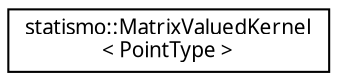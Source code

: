 digraph "Graphical Class Hierarchy"
{
  edge [fontname="FreeSans.ttf",fontsize="10",labelfontname="FreeSans.ttf",labelfontsize="10"];
  node [fontname="FreeSans.ttf",fontsize="10",shape=record];
  rankdir="LR";
  Node1 [label="statismo::MatrixValuedKernel\l\< PointType \>",height=0.2,width=0.4,color="black", fillcolor="white", style="filled",URL="$classstatismo_1_1MatrixValuedKernel.html"];
}
